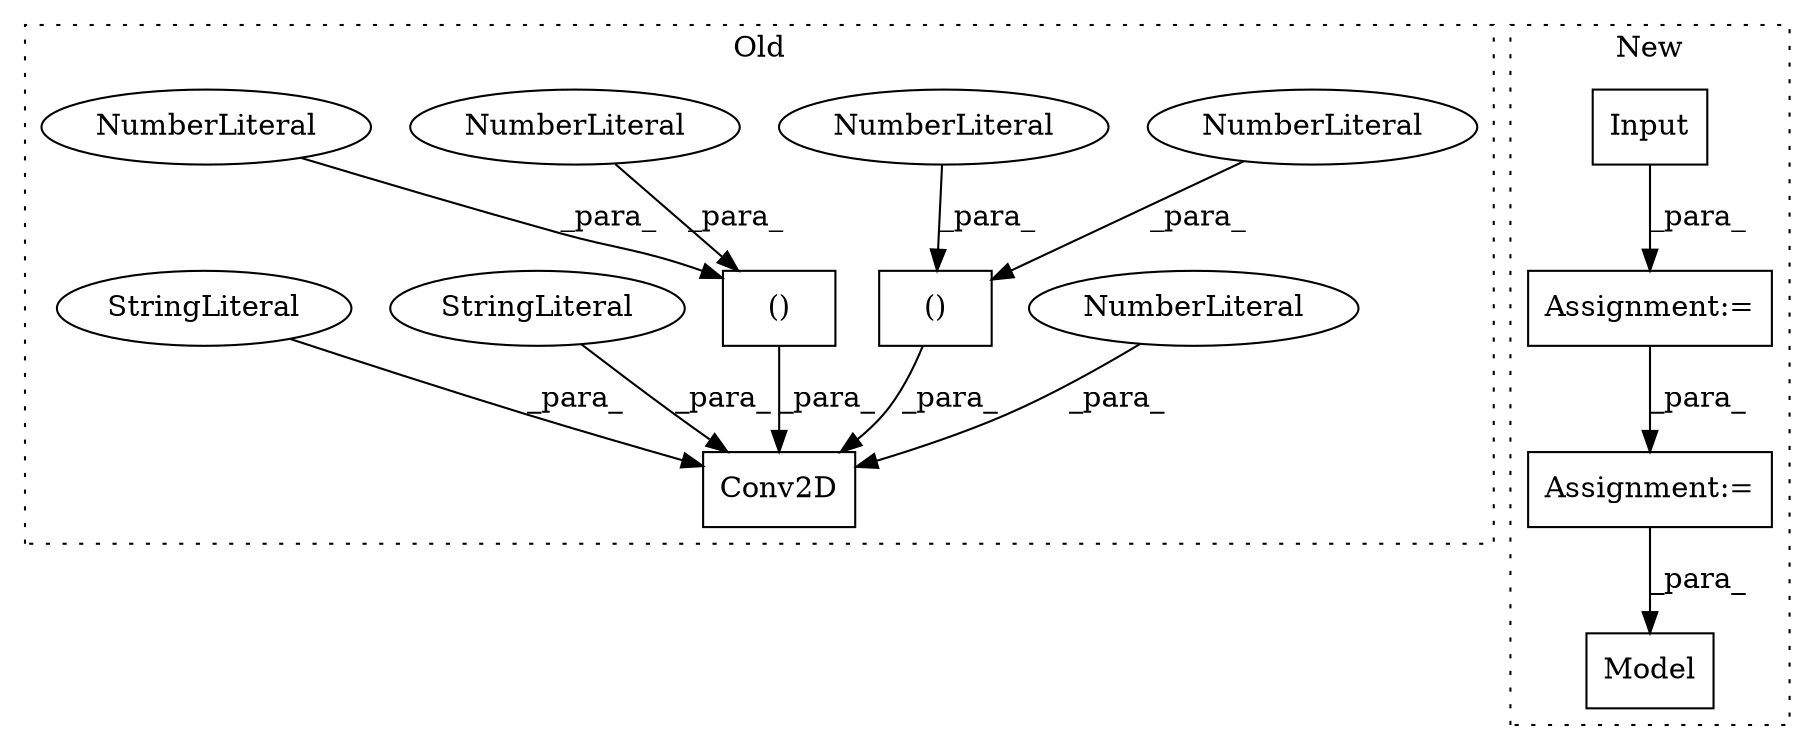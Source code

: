 digraph G {
subgraph cluster0 {
1 [label="Conv2D" a="32" s="2669,2752" l="7,1" shape="box"];
3 [label="()" a="106" s="2684" l="15" shape="box"];
4 [label="NumberLiteral" a="34" s="2684" l="1" shape="ellipse"];
5 [label="()" a="106" s="2713" l="31" shape="box"];
6 [label="NumberLiteral" a="34" s="2676" l="2" shape="ellipse"];
7 [label="NumberLiteral" a="34" s="2728" l="2" shape="ellipse"];
8 [label="NumberLiteral" a="34" s="2713" l="2" shape="ellipse"];
9 [label="NumberLiteral" a="34" s="2698" l="1" shape="ellipse"];
10 [label="StringLiteral" a="45" s="2701" l="6" shape="ellipse"];
11 [label="StringLiteral" a="45" s="2746" l="6" shape="ellipse"];
label = "Old";
style="dotted";
}
subgraph cluster1 {
2 [label="Model" a="32" s="3377,3404" l="6,1" shape="box"];
12 [label="Input" a="32" s="3063,3124" l="6,1" shape="box"];
13 [label="Assignment:=" a="7" s="3218" l="1" shape="box"];
14 [label="Assignment:=" a="7" s="3142" l="1" shape="box"];
label = "New";
style="dotted";
}
3 -> 1 [label="_para_"];
4 -> 3 [label="_para_"];
5 -> 1 [label="_para_"];
6 -> 1 [label="_para_"];
7 -> 5 [label="_para_"];
8 -> 5 [label="_para_"];
9 -> 3 [label="_para_"];
10 -> 1 [label="_para_"];
11 -> 1 [label="_para_"];
12 -> 14 [label="_para_"];
13 -> 2 [label="_para_"];
14 -> 13 [label="_para_"];
}